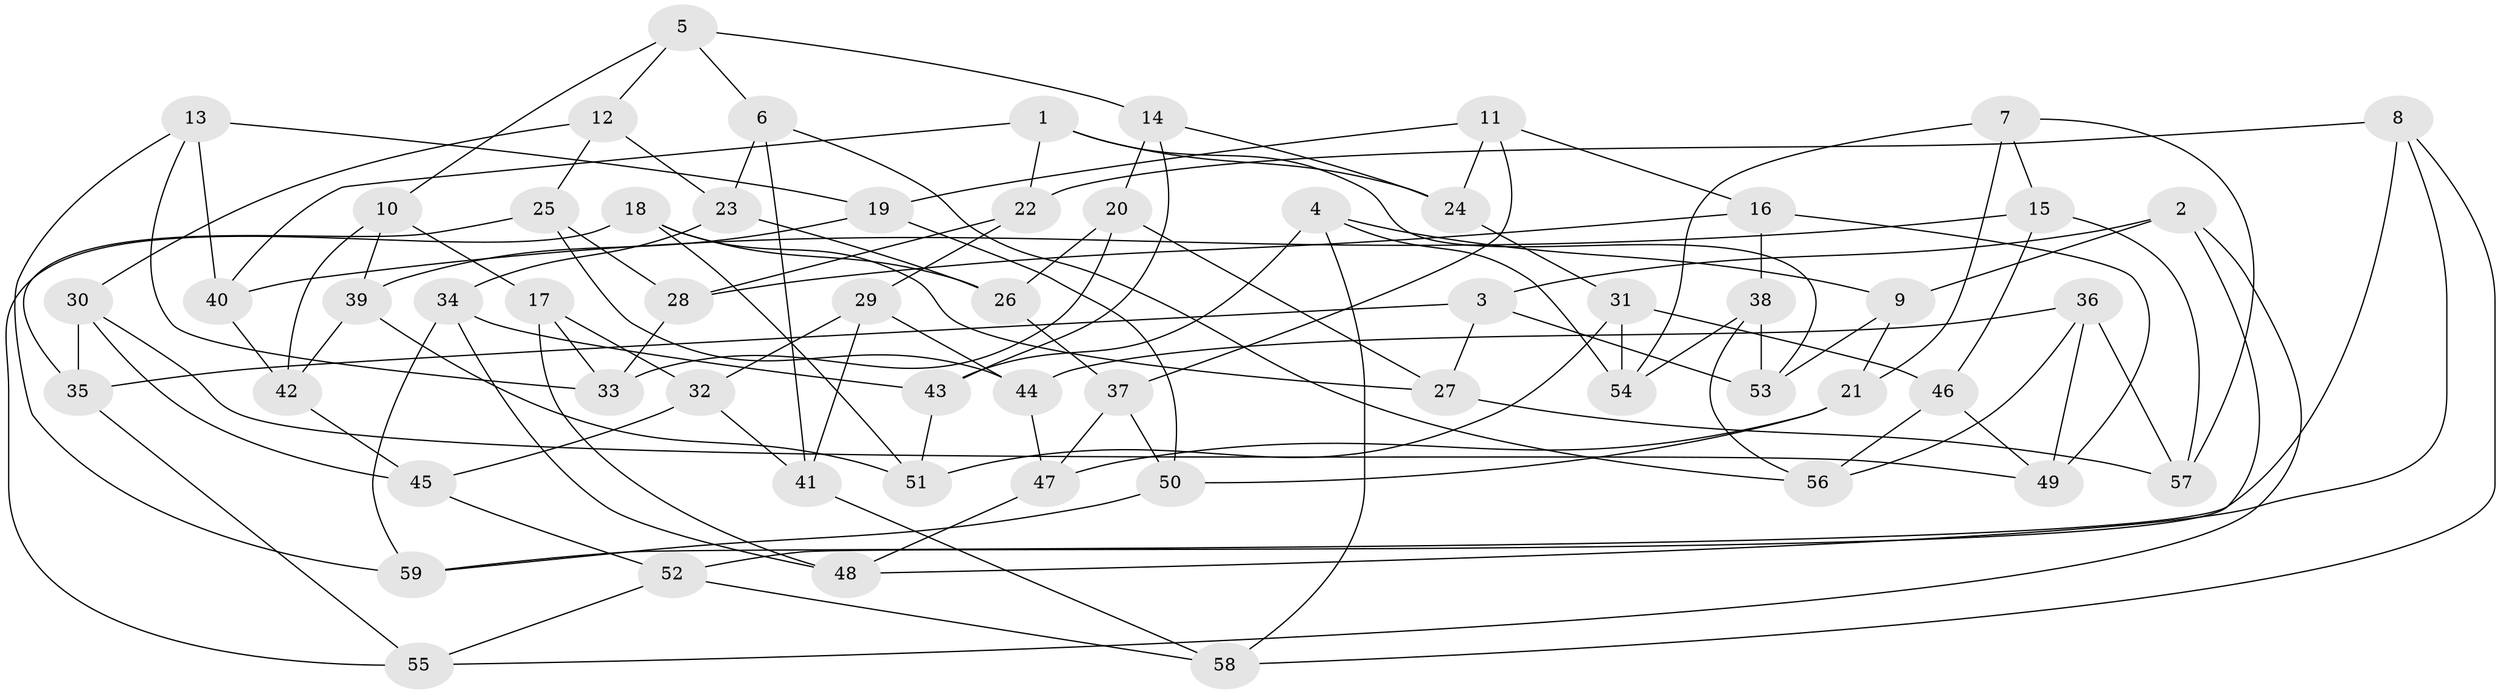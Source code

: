 // Generated by graph-tools (version 1.1) at 2025/16/03/09/25 04:16:20]
// undirected, 59 vertices, 118 edges
graph export_dot {
graph [start="1"]
  node [color=gray90,style=filled];
  1;
  2;
  3;
  4;
  5;
  6;
  7;
  8;
  9;
  10;
  11;
  12;
  13;
  14;
  15;
  16;
  17;
  18;
  19;
  20;
  21;
  22;
  23;
  24;
  25;
  26;
  27;
  28;
  29;
  30;
  31;
  32;
  33;
  34;
  35;
  36;
  37;
  38;
  39;
  40;
  41;
  42;
  43;
  44;
  45;
  46;
  47;
  48;
  49;
  50;
  51;
  52;
  53;
  54;
  55;
  56;
  57;
  58;
  59;
  1 -- 53;
  1 -- 40;
  1 -- 22;
  1 -- 24;
  2 -- 52;
  2 -- 3;
  2 -- 55;
  2 -- 9;
  3 -- 35;
  3 -- 27;
  3 -- 53;
  4 -- 9;
  4 -- 43;
  4 -- 58;
  4 -- 54;
  5 -- 6;
  5 -- 12;
  5 -- 10;
  5 -- 14;
  6 -- 41;
  6 -- 23;
  6 -- 56;
  7 -- 21;
  7 -- 54;
  7 -- 57;
  7 -- 15;
  8 -- 58;
  8 -- 22;
  8 -- 48;
  8 -- 59;
  9 -- 21;
  9 -- 53;
  10 -- 39;
  10 -- 17;
  10 -- 42;
  11 -- 16;
  11 -- 24;
  11 -- 19;
  11 -- 37;
  12 -- 30;
  12 -- 23;
  12 -- 25;
  13 -- 40;
  13 -- 59;
  13 -- 33;
  13 -- 19;
  14 -- 43;
  14 -- 20;
  14 -- 24;
  15 -- 57;
  15 -- 46;
  15 -- 40;
  16 -- 49;
  16 -- 38;
  16 -- 28;
  17 -- 33;
  17 -- 48;
  17 -- 32;
  18 -- 26;
  18 -- 51;
  18 -- 27;
  18 -- 55;
  19 -- 39;
  19 -- 50;
  20 -- 27;
  20 -- 33;
  20 -- 26;
  21 -- 50;
  21 -- 47;
  22 -- 29;
  22 -- 28;
  23 -- 26;
  23 -- 34;
  24 -- 31;
  25 -- 44;
  25 -- 28;
  25 -- 35;
  26 -- 37;
  27 -- 57;
  28 -- 33;
  29 -- 32;
  29 -- 44;
  29 -- 41;
  30 -- 45;
  30 -- 49;
  30 -- 35;
  31 -- 54;
  31 -- 51;
  31 -- 46;
  32 -- 41;
  32 -- 45;
  34 -- 43;
  34 -- 59;
  34 -- 48;
  35 -- 55;
  36 -- 57;
  36 -- 49;
  36 -- 44;
  36 -- 56;
  37 -- 50;
  37 -- 47;
  38 -- 54;
  38 -- 56;
  38 -- 53;
  39 -- 51;
  39 -- 42;
  40 -- 42;
  41 -- 58;
  42 -- 45;
  43 -- 51;
  44 -- 47;
  45 -- 52;
  46 -- 49;
  46 -- 56;
  47 -- 48;
  50 -- 59;
  52 -- 55;
  52 -- 58;
}
